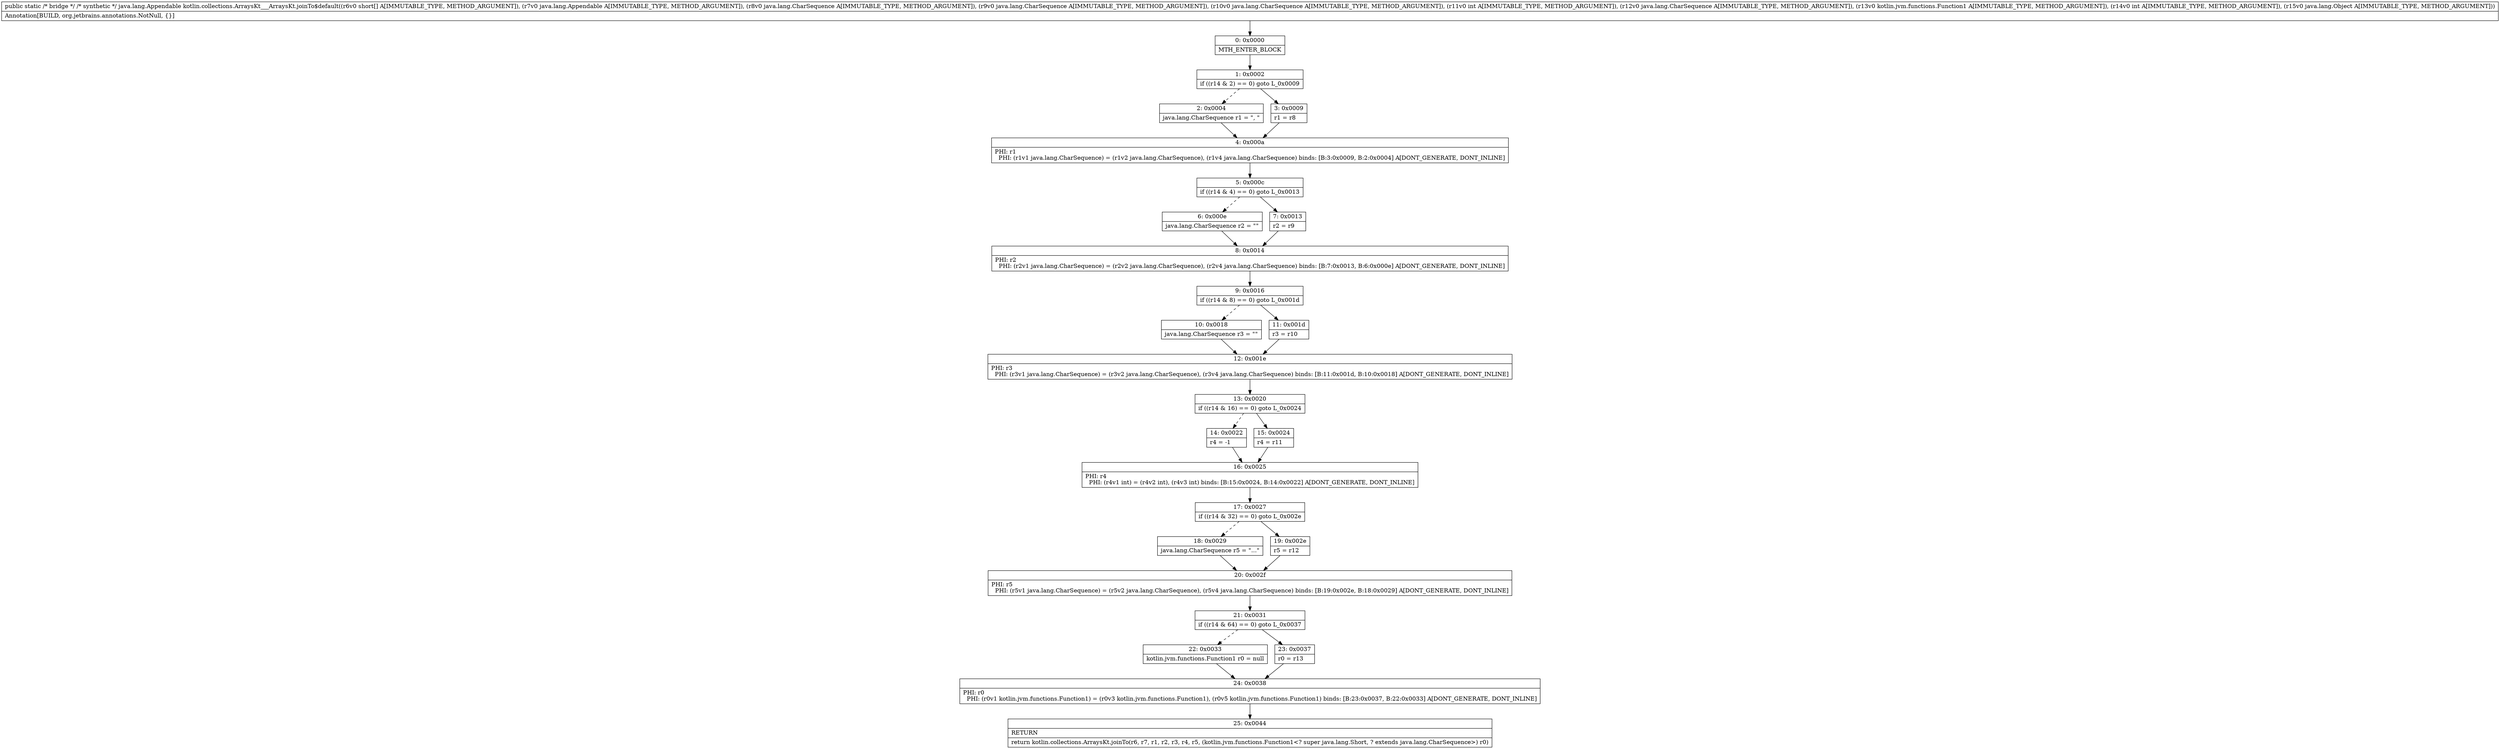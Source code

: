 digraph "CFG forkotlin.collections.ArraysKt___ArraysKt.joinTo$default([SLjava\/lang\/Appendable;Ljava\/lang\/CharSequence;Ljava\/lang\/CharSequence;Ljava\/lang\/CharSequence;ILjava\/lang\/CharSequence;Lkotlin\/jvm\/functions\/Function1;ILjava\/lang\/Object;)Ljava\/lang\/Appendable;" {
Node_0 [shape=record,label="{0\:\ 0x0000|MTH_ENTER_BLOCK\l}"];
Node_1 [shape=record,label="{1\:\ 0x0002|if ((r14 & 2) == 0) goto L_0x0009\l}"];
Node_2 [shape=record,label="{2\:\ 0x0004|java.lang.CharSequence r1 = \", \"\l}"];
Node_3 [shape=record,label="{3\:\ 0x0009|r1 = r8\l}"];
Node_4 [shape=record,label="{4\:\ 0x000a|PHI: r1 \l  PHI: (r1v1 java.lang.CharSequence) = (r1v2 java.lang.CharSequence), (r1v4 java.lang.CharSequence) binds: [B:3:0x0009, B:2:0x0004] A[DONT_GENERATE, DONT_INLINE]\l}"];
Node_5 [shape=record,label="{5\:\ 0x000c|if ((r14 & 4) == 0) goto L_0x0013\l}"];
Node_6 [shape=record,label="{6\:\ 0x000e|java.lang.CharSequence r2 = \"\"\l}"];
Node_7 [shape=record,label="{7\:\ 0x0013|r2 = r9\l}"];
Node_8 [shape=record,label="{8\:\ 0x0014|PHI: r2 \l  PHI: (r2v1 java.lang.CharSequence) = (r2v2 java.lang.CharSequence), (r2v4 java.lang.CharSequence) binds: [B:7:0x0013, B:6:0x000e] A[DONT_GENERATE, DONT_INLINE]\l}"];
Node_9 [shape=record,label="{9\:\ 0x0016|if ((r14 & 8) == 0) goto L_0x001d\l}"];
Node_10 [shape=record,label="{10\:\ 0x0018|java.lang.CharSequence r3 = \"\"\l}"];
Node_11 [shape=record,label="{11\:\ 0x001d|r3 = r10\l}"];
Node_12 [shape=record,label="{12\:\ 0x001e|PHI: r3 \l  PHI: (r3v1 java.lang.CharSequence) = (r3v2 java.lang.CharSequence), (r3v4 java.lang.CharSequence) binds: [B:11:0x001d, B:10:0x0018] A[DONT_GENERATE, DONT_INLINE]\l}"];
Node_13 [shape=record,label="{13\:\ 0x0020|if ((r14 & 16) == 0) goto L_0x0024\l}"];
Node_14 [shape=record,label="{14\:\ 0x0022|r4 = \-1\l}"];
Node_15 [shape=record,label="{15\:\ 0x0024|r4 = r11\l}"];
Node_16 [shape=record,label="{16\:\ 0x0025|PHI: r4 \l  PHI: (r4v1 int) = (r4v2 int), (r4v3 int) binds: [B:15:0x0024, B:14:0x0022] A[DONT_GENERATE, DONT_INLINE]\l}"];
Node_17 [shape=record,label="{17\:\ 0x0027|if ((r14 & 32) == 0) goto L_0x002e\l}"];
Node_18 [shape=record,label="{18\:\ 0x0029|java.lang.CharSequence r5 = \"...\"\l}"];
Node_19 [shape=record,label="{19\:\ 0x002e|r5 = r12\l}"];
Node_20 [shape=record,label="{20\:\ 0x002f|PHI: r5 \l  PHI: (r5v1 java.lang.CharSequence) = (r5v2 java.lang.CharSequence), (r5v4 java.lang.CharSequence) binds: [B:19:0x002e, B:18:0x0029] A[DONT_GENERATE, DONT_INLINE]\l}"];
Node_21 [shape=record,label="{21\:\ 0x0031|if ((r14 & 64) == 0) goto L_0x0037\l}"];
Node_22 [shape=record,label="{22\:\ 0x0033|kotlin.jvm.functions.Function1 r0 = null\l}"];
Node_23 [shape=record,label="{23\:\ 0x0037|r0 = r13\l}"];
Node_24 [shape=record,label="{24\:\ 0x0038|PHI: r0 \l  PHI: (r0v1 kotlin.jvm.functions.Function1) = (r0v3 kotlin.jvm.functions.Function1), (r0v5 kotlin.jvm.functions.Function1) binds: [B:23:0x0037, B:22:0x0033] A[DONT_GENERATE, DONT_INLINE]\l}"];
Node_25 [shape=record,label="{25\:\ 0x0044|RETURN\l|return kotlin.collections.ArraysKt.joinTo(r6, r7, r1, r2, r3, r4, r5, (kotlin.jvm.functions.Function1\<? super java.lang.Short, ? extends java.lang.CharSequence\>) r0)\l}"];
MethodNode[shape=record,label="{public static \/* bridge *\/ \/* synthetic *\/ java.lang.Appendable kotlin.collections.ArraysKt___ArraysKt.joinTo$default((r6v0 short[] A[IMMUTABLE_TYPE, METHOD_ARGUMENT]), (r7v0 java.lang.Appendable A[IMMUTABLE_TYPE, METHOD_ARGUMENT]), (r8v0 java.lang.CharSequence A[IMMUTABLE_TYPE, METHOD_ARGUMENT]), (r9v0 java.lang.CharSequence A[IMMUTABLE_TYPE, METHOD_ARGUMENT]), (r10v0 java.lang.CharSequence A[IMMUTABLE_TYPE, METHOD_ARGUMENT]), (r11v0 int A[IMMUTABLE_TYPE, METHOD_ARGUMENT]), (r12v0 java.lang.CharSequence A[IMMUTABLE_TYPE, METHOD_ARGUMENT]), (r13v0 kotlin.jvm.functions.Function1 A[IMMUTABLE_TYPE, METHOD_ARGUMENT]), (r14v0 int A[IMMUTABLE_TYPE, METHOD_ARGUMENT]), (r15v0 java.lang.Object A[IMMUTABLE_TYPE, METHOD_ARGUMENT]))  | Annotation[BUILD, org.jetbrains.annotations.NotNull, \{\}]\l}"];
MethodNode -> Node_0;
Node_0 -> Node_1;
Node_1 -> Node_2[style=dashed];
Node_1 -> Node_3;
Node_2 -> Node_4;
Node_3 -> Node_4;
Node_4 -> Node_5;
Node_5 -> Node_6[style=dashed];
Node_5 -> Node_7;
Node_6 -> Node_8;
Node_7 -> Node_8;
Node_8 -> Node_9;
Node_9 -> Node_10[style=dashed];
Node_9 -> Node_11;
Node_10 -> Node_12;
Node_11 -> Node_12;
Node_12 -> Node_13;
Node_13 -> Node_14[style=dashed];
Node_13 -> Node_15;
Node_14 -> Node_16;
Node_15 -> Node_16;
Node_16 -> Node_17;
Node_17 -> Node_18[style=dashed];
Node_17 -> Node_19;
Node_18 -> Node_20;
Node_19 -> Node_20;
Node_20 -> Node_21;
Node_21 -> Node_22[style=dashed];
Node_21 -> Node_23;
Node_22 -> Node_24;
Node_23 -> Node_24;
Node_24 -> Node_25;
}

